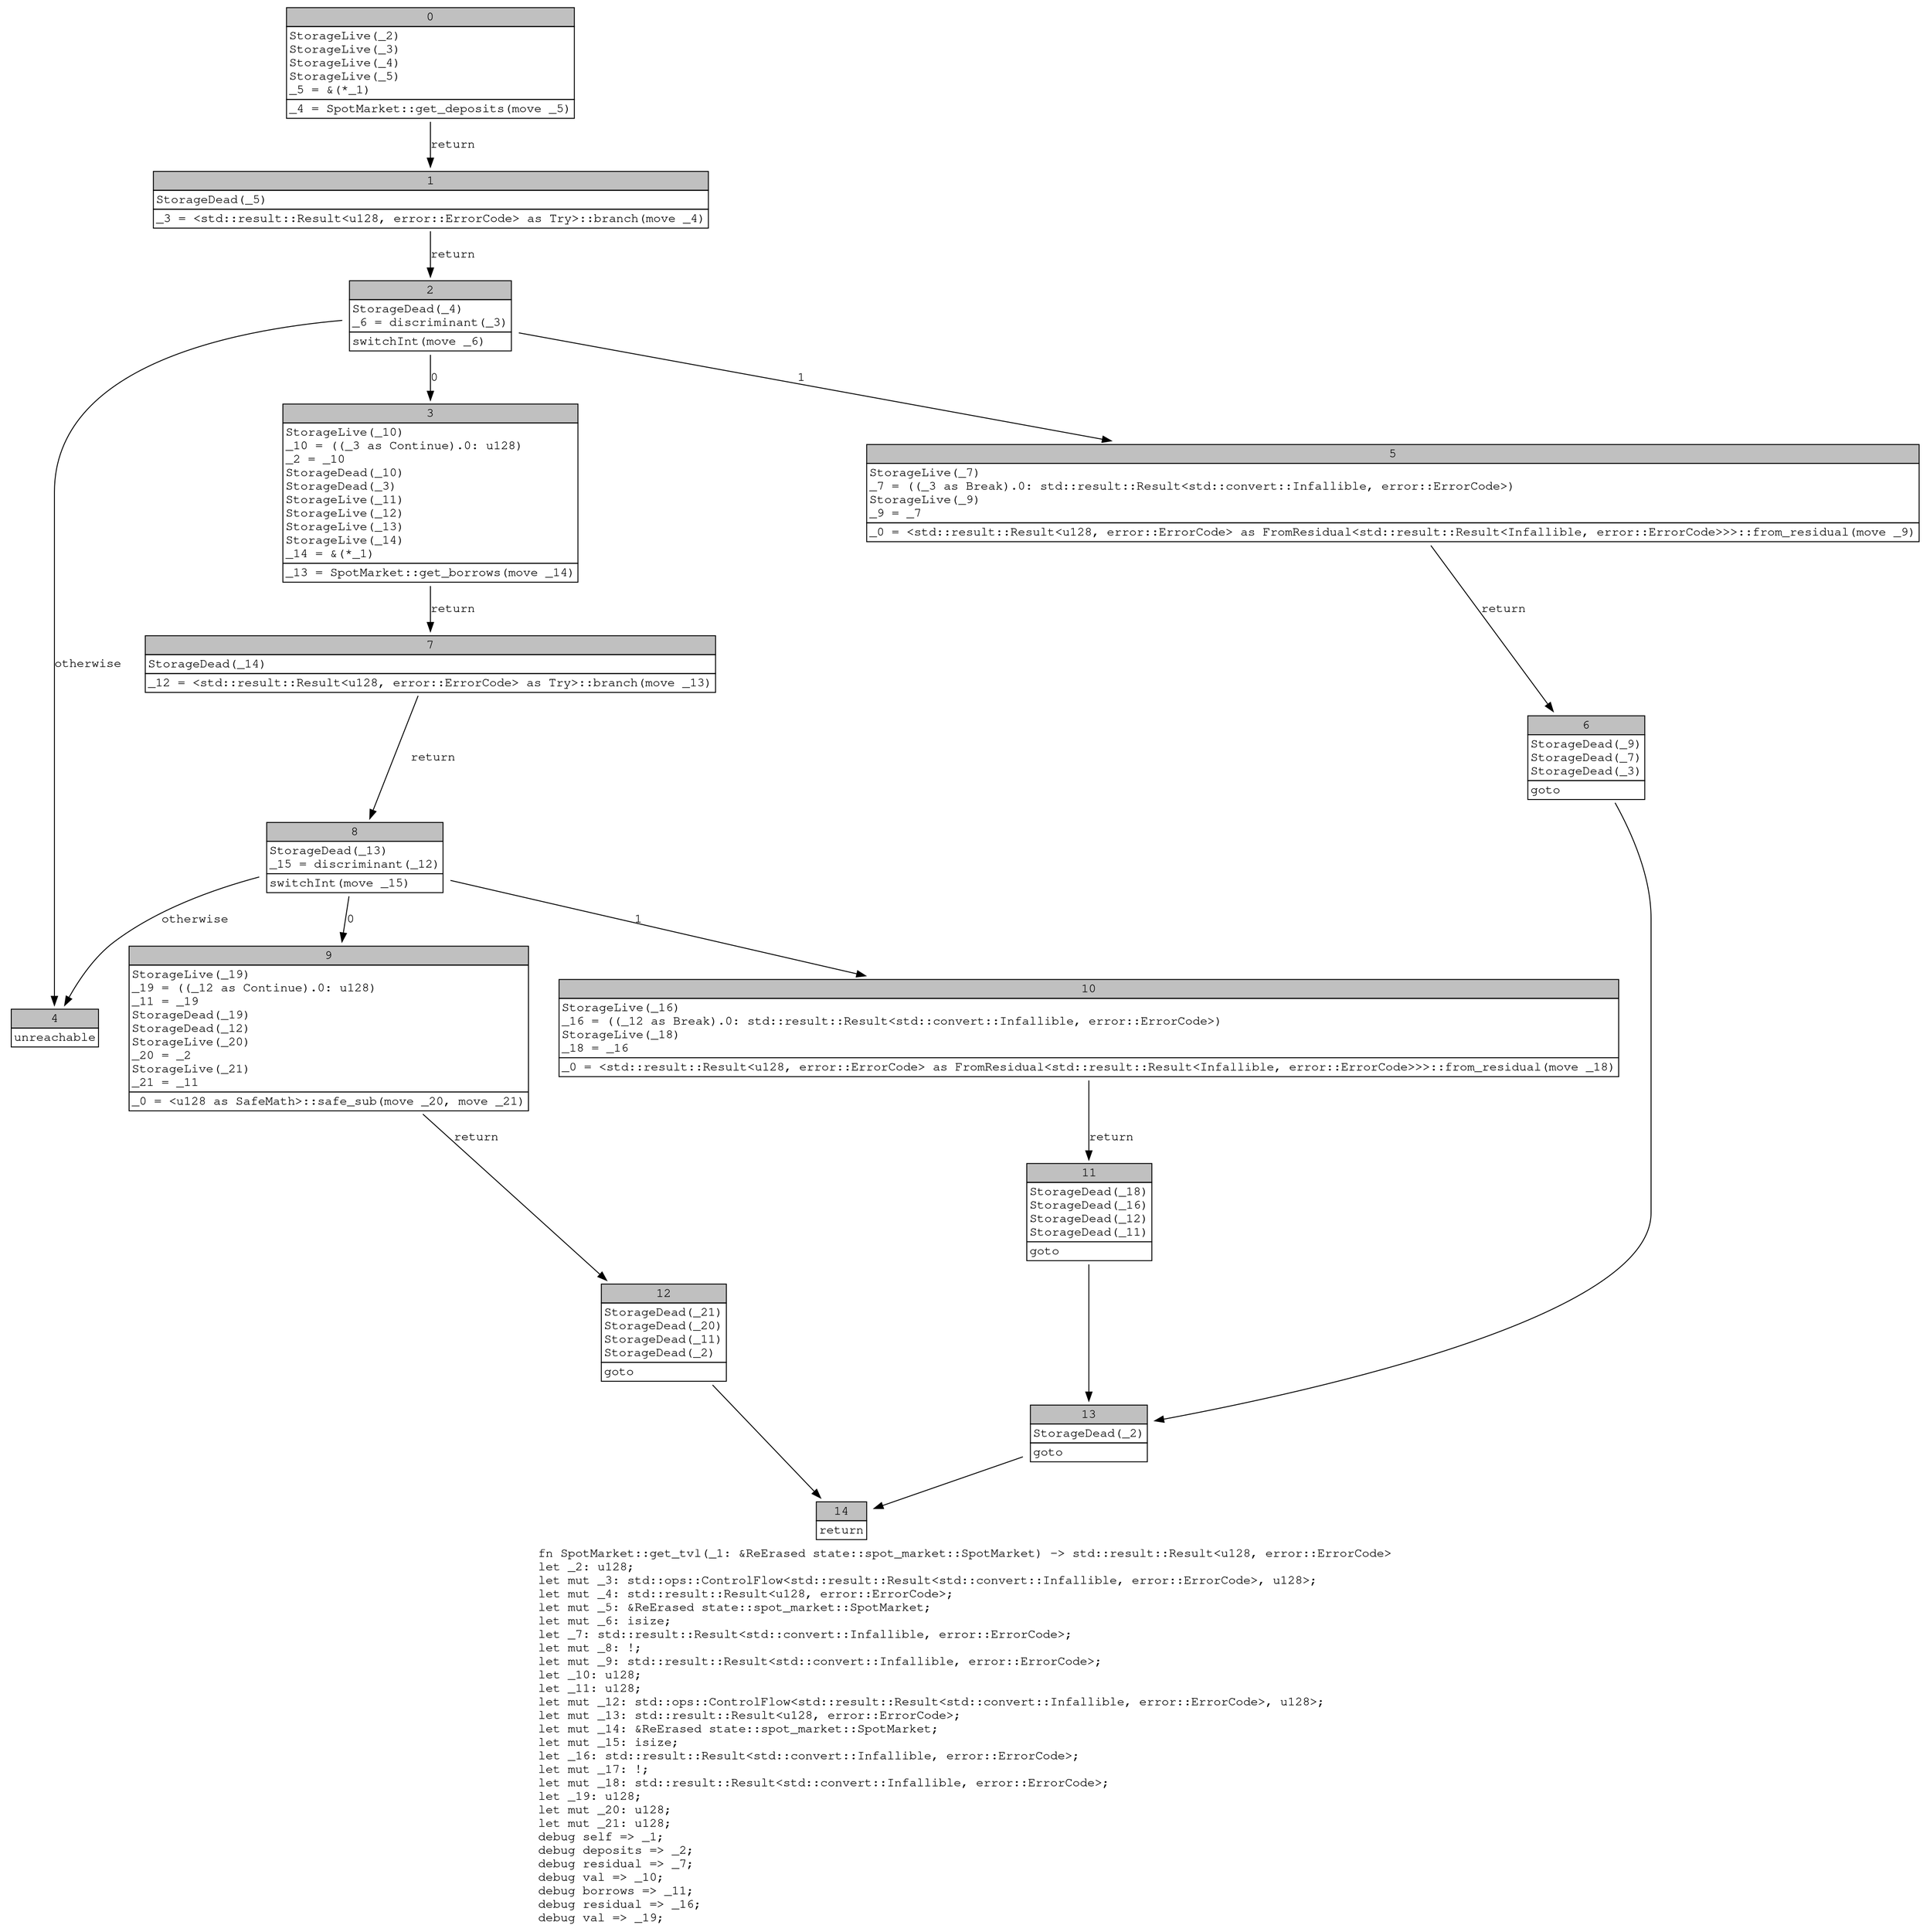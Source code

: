 digraph Mir_0_4086 {
    graph [fontname="Courier, monospace"];
    node [fontname="Courier, monospace"];
    edge [fontname="Courier, monospace"];
    label=<fn SpotMarket::get_tvl(_1: &amp;ReErased state::spot_market::SpotMarket) -&gt; std::result::Result&lt;u128, error::ErrorCode&gt;<br align="left"/>let _2: u128;<br align="left"/>let mut _3: std::ops::ControlFlow&lt;std::result::Result&lt;std::convert::Infallible, error::ErrorCode&gt;, u128&gt;;<br align="left"/>let mut _4: std::result::Result&lt;u128, error::ErrorCode&gt;;<br align="left"/>let mut _5: &amp;ReErased state::spot_market::SpotMarket;<br align="left"/>let mut _6: isize;<br align="left"/>let _7: std::result::Result&lt;std::convert::Infallible, error::ErrorCode&gt;;<br align="left"/>let mut _8: !;<br align="left"/>let mut _9: std::result::Result&lt;std::convert::Infallible, error::ErrorCode&gt;;<br align="left"/>let _10: u128;<br align="left"/>let _11: u128;<br align="left"/>let mut _12: std::ops::ControlFlow&lt;std::result::Result&lt;std::convert::Infallible, error::ErrorCode&gt;, u128&gt;;<br align="left"/>let mut _13: std::result::Result&lt;u128, error::ErrorCode&gt;;<br align="left"/>let mut _14: &amp;ReErased state::spot_market::SpotMarket;<br align="left"/>let mut _15: isize;<br align="left"/>let _16: std::result::Result&lt;std::convert::Infallible, error::ErrorCode&gt;;<br align="left"/>let mut _17: !;<br align="left"/>let mut _18: std::result::Result&lt;std::convert::Infallible, error::ErrorCode&gt;;<br align="left"/>let _19: u128;<br align="left"/>let mut _20: u128;<br align="left"/>let mut _21: u128;<br align="left"/>debug self =&gt; _1;<br align="left"/>debug deposits =&gt; _2;<br align="left"/>debug residual =&gt; _7;<br align="left"/>debug val =&gt; _10;<br align="left"/>debug borrows =&gt; _11;<br align="left"/>debug residual =&gt; _16;<br align="left"/>debug val =&gt; _19;<br align="left"/>>;
    bb0__0_4086 [shape="none", label=<<table border="0" cellborder="1" cellspacing="0"><tr><td bgcolor="gray" align="center" colspan="1">0</td></tr><tr><td align="left" balign="left">StorageLive(_2)<br/>StorageLive(_3)<br/>StorageLive(_4)<br/>StorageLive(_5)<br/>_5 = &amp;(*_1)<br/></td></tr><tr><td align="left">_4 = SpotMarket::get_deposits(move _5)</td></tr></table>>];
    bb1__0_4086 [shape="none", label=<<table border="0" cellborder="1" cellspacing="0"><tr><td bgcolor="gray" align="center" colspan="1">1</td></tr><tr><td align="left" balign="left">StorageDead(_5)<br/></td></tr><tr><td align="left">_3 = &lt;std::result::Result&lt;u128, error::ErrorCode&gt; as Try&gt;::branch(move _4)</td></tr></table>>];
    bb2__0_4086 [shape="none", label=<<table border="0" cellborder="1" cellspacing="0"><tr><td bgcolor="gray" align="center" colspan="1">2</td></tr><tr><td align="left" balign="left">StorageDead(_4)<br/>_6 = discriminant(_3)<br/></td></tr><tr><td align="left">switchInt(move _6)</td></tr></table>>];
    bb3__0_4086 [shape="none", label=<<table border="0" cellborder="1" cellspacing="0"><tr><td bgcolor="gray" align="center" colspan="1">3</td></tr><tr><td align="left" balign="left">StorageLive(_10)<br/>_10 = ((_3 as Continue).0: u128)<br/>_2 = _10<br/>StorageDead(_10)<br/>StorageDead(_3)<br/>StorageLive(_11)<br/>StorageLive(_12)<br/>StorageLive(_13)<br/>StorageLive(_14)<br/>_14 = &amp;(*_1)<br/></td></tr><tr><td align="left">_13 = SpotMarket::get_borrows(move _14)</td></tr></table>>];
    bb4__0_4086 [shape="none", label=<<table border="0" cellborder="1" cellspacing="0"><tr><td bgcolor="gray" align="center" colspan="1">4</td></tr><tr><td align="left">unreachable</td></tr></table>>];
    bb5__0_4086 [shape="none", label=<<table border="0" cellborder="1" cellspacing="0"><tr><td bgcolor="gray" align="center" colspan="1">5</td></tr><tr><td align="left" balign="left">StorageLive(_7)<br/>_7 = ((_3 as Break).0: std::result::Result&lt;std::convert::Infallible, error::ErrorCode&gt;)<br/>StorageLive(_9)<br/>_9 = _7<br/></td></tr><tr><td align="left">_0 = &lt;std::result::Result&lt;u128, error::ErrorCode&gt; as FromResidual&lt;std::result::Result&lt;Infallible, error::ErrorCode&gt;&gt;&gt;::from_residual(move _9)</td></tr></table>>];
    bb6__0_4086 [shape="none", label=<<table border="0" cellborder="1" cellspacing="0"><tr><td bgcolor="gray" align="center" colspan="1">6</td></tr><tr><td align="left" balign="left">StorageDead(_9)<br/>StorageDead(_7)<br/>StorageDead(_3)<br/></td></tr><tr><td align="left">goto</td></tr></table>>];
    bb7__0_4086 [shape="none", label=<<table border="0" cellborder="1" cellspacing="0"><tr><td bgcolor="gray" align="center" colspan="1">7</td></tr><tr><td align="left" balign="left">StorageDead(_14)<br/></td></tr><tr><td align="left">_12 = &lt;std::result::Result&lt;u128, error::ErrorCode&gt; as Try&gt;::branch(move _13)</td></tr></table>>];
    bb8__0_4086 [shape="none", label=<<table border="0" cellborder="1" cellspacing="0"><tr><td bgcolor="gray" align="center" colspan="1">8</td></tr><tr><td align="left" balign="left">StorageDead(_13)<br/>_15 = discriminant(_12)<br/></td></tr><tr><td align="left">switchInt(move _15)</td></tr></table>>];
    bb9__0_4086 [shape="none", label=<<table border="0" cellborder="1" cellspacing="0"><tr><td bgcolor="gray" align="center" colspan="1">9</td></tr><tr><td align="left" balign="left">StorageLive(_19)<br/>_19 = ((_12 as Continue).0: u128)<br/>_11 = _19<br/>StorageDead(_19)<br/>StorageDead(_12)<br/>StorageLive(_20)<br/>_20 = _2<br/>StorageLive(_21)<br/>_21 = _11<br/></td></tr><tr><td align="left">_0 = &lt;u128 as SafeMath&gt;::safe_sub(move _20, move _21)</td></tr></table>>];
    bb10__0_4086 [shape="none", label=<<table border="0" cellborder="1" cellspacing="0"><tr><td bgcolor="gray" align="center" colspan="1">10</td></tr><tr><td align="left" balign="left">StorageLive(_16)<br/>_16 = ((_12 as Break).0: std::result::Result&lt;std::convert::Infallible, error::ErrorCode&gt;)<br/>StorageLive(_18)<br/>_18 = _16<br/></td></tr><tr><td align="left">_0 = &lt;std::result::Result&lt;u128, error::ErrorCode&gt; as FromResidual&lt;std::result::Result&lt;Infallible, error::ErrorCode&gt;&gt;&gt;::from_residual(move _18)</td></tr></table>>];
    bb11__0_4086 [shape="none", label=<<table border="0" cellborder="1" cellspacing="0"><tr><td bgcolor="gray" align="center" colspan="1">11</td></tr><tr><td align="left" balign="left">StorageDead(_18)<br/>StorageDead(_16)<br/>StorageDead(_12)<br/>StorageDead(_11)<br/></td></tr><tr><td align="left">goto</td></tr></table>>];
    bb12__0_4086 [shape="none", label=<<table border="0" cellborder="1" cellspacing="0"><tr><td bgcolor="gray" align="center" colspan="1">12</td></tr><tr><td align="left" balign="left">StorageDead(_21)<br/>StorageDead(_20)<br/>StorageDead(_11)<br/>StorageDead(_2)<br/></td></tr><tr><td align="left">goto</td></tr></table>>];
    bb13__0_4086 [shape="none", label=<<table border="0" cellborder="1" cellspacing="0"><tr><td bgcolor="gray" align="center" colspan="1">13</td></tr><tr><td align="left" balign="left">StorageDead(_2)<br/></td></tr><tr><td align="left">goto</td></tr></table>>];
    bb14__0_4086 [shape="none", label=<<table border="0" cellborder="1" cellspacing="0"><tr><td bgcolor="gray" align="center" colspan="1">14</td></tr><tr><td align="left">return</td></tr></table>>];
    bb0__0_4086 -> bb1__0_4086 [label="return"];
    bb1__0_4086 -> bb2__0_4086 [label="return"];
    bb2__0_4086 -> bb3__0_4086 [label="0"];
    bb2__0_4086 -> bb5__0_4086 [label="1"];
    bb2__0_4086 -> bb4__0_4086 [label="otherwise"];
    bb3__0_4086 -> bb7__0_4086 [label="return"];
    bb5__0_4086 -> bb6__0_4086 [label="return"];
    bb6__0_4086 -> bb13__0_4086 [label=""];
    bb7__0_4086 -> bb8__0_4086 [label="return"];
    bb8__0_4086 -> bb9__0_4086 [label="0"];
    bb8__0_4086 -> bb10__0_4086 [label="1"];
    bb8__0_4086 -> bb4__0_4086 [label="otherwise"];
    bb9__0_4086 -> bb12__0_4086 [label="return"];
    bb10__0_4086 -> bb11__0_4086 [label="return"];
    bb11__0_4086 -> bb13__0_4086 [label=""];
    bb12__0_4086 -> bb14__0_4086 [label=""];
    bb13__0_4086 -> bb14__0_4086 [label=""];
}
